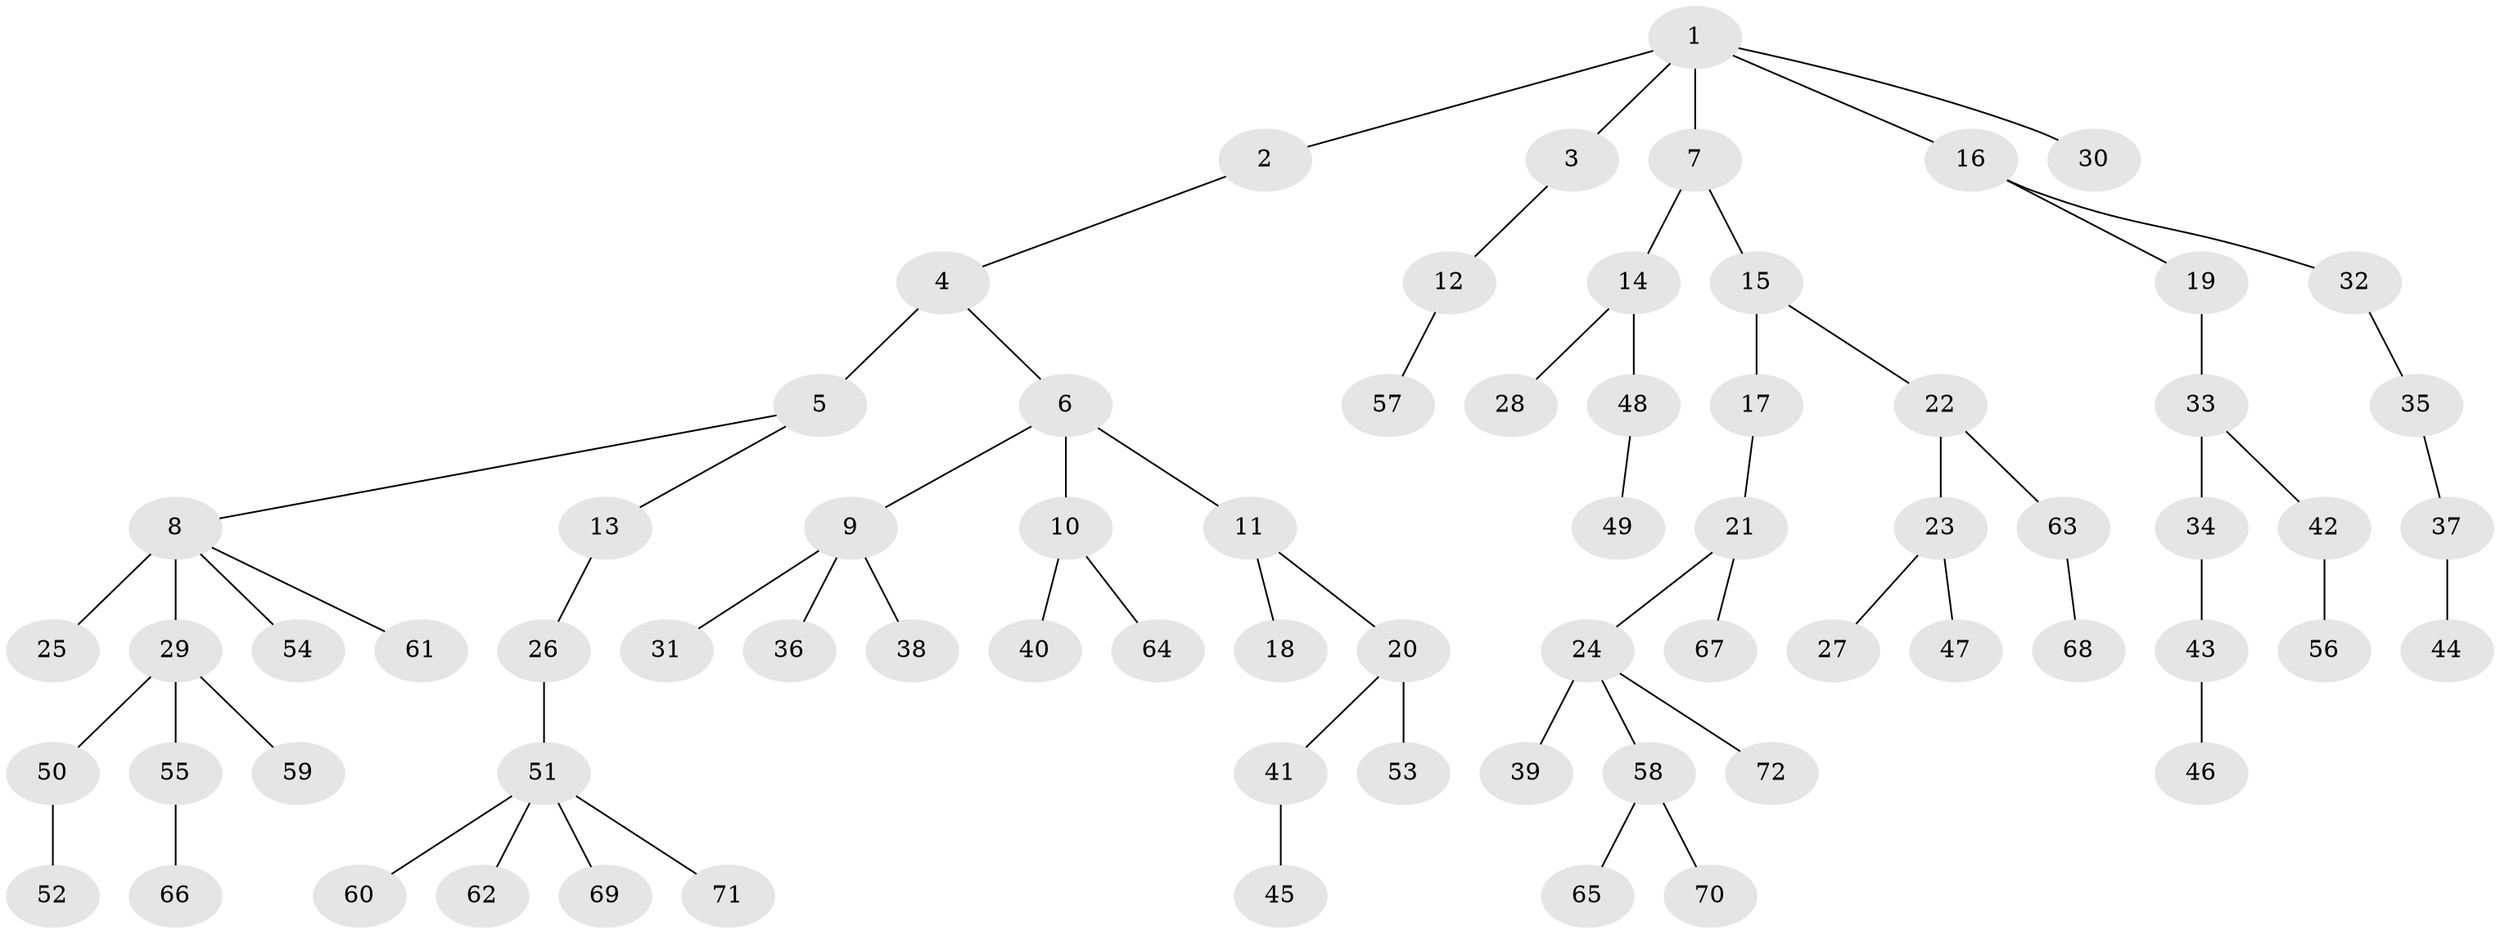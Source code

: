 // original degree distribution, {6: 0.028368794326241134, 3: 0.14184397163120568, 2: 0.2127659574468085, 5: 0.028368794326241134, 4: 0.07801418439716312, 1: 0.5106382978723404}
// Generated by graph-tools (version 1.1) at 2025/51/03/04/25 22:51:33]
// undirected, 72 vertices, 71 edges
graph export_dot {
  node [color=gray90,style=filled];
  1;
  2;
  3;
  4;
  5;
  6;
  7;
  8;
  9;
  10;
  11;
  12;
  13;
  14;
  15;
  16;
  17;
  18;
  19;
  20;
  21;
  22;
  23;
  24;
  25;
  26;
  27;
  28;
  29;
  30;
  31;
  32;
  33;
  34;
  35;
  36;
  37;
  38;
  39;
  40;
  41;
  42;
  43;
  44;
  45;
  46;
  47;
  48;
  49;
  50;
  51;
  52;
  53;
  54;
  55;
  56;
  57;
  58;
  59;
  60;
  61;
  62;
  63;
  64;
  65;
  66;
  67;
  68;
  69;
  70;
  71;
  72;
  1 -- 2 [weight=1.0];
  1 -- 3 [weight=1.0];
  1 -- 7 [weight=1.0];
  1 -- 16 [weight=1.0];
  1 -- 30 [weight=1.0];
  2 -- 4 [weight=1.0];
  3 -- 12 [weight=1.0];
  4 -- 5 [weight=2.0];
  4 -- 6 [weight=1.0];
  5 -- 8 [weight=1.0];
  5 -- 13 [weight=1.0];
  6 -- 9 [weight=1.0];
  6 -- 10 [weight=1.0];
  6 -- 11 [weight=2.0];
  7 -- 14 [weight=1.0];
  7 -- 15 [weight=1.0];
  8 -- 25 [weight=3.0];
  8 -- 29 [weight=1.0];
  8 -- 54 [weight=1.0];
  8 -- 61 [weight=1.0];
  9 -- 31 [weight=1.0];
  9 -- 36 [weight=1.0];
  9 -- 38 [weight=1.0];
  10 -- 40 [weight=1.0];
  10 -- 64 [weight=1.0];
  11 -- 18 [weight=1.0];
  11 -- 20 [weight=1.0];
  12 -- 57 [weight=1.0];
  13 -- 26 [weight=1.0];
  14 -- 28 [weight=1.0];
  14 -- 48 [weight=1.0];
  15 -- 17 [weight=1.0];
  15 -- 22 [weight=1.0];
  16 -- 19 [weight=1.0];
  16 -- 32 [weight=1.0];
  17 -- 21 [weight=1.0];
  19 -- 33 [weight=2.0];
  20 -- 41 [weight=1.0];
  20 -- 53 [weight=1.0];
  21 -- 24 [weight=1.0];
  21 -- 67 [weight=1.0];
  22 -- 23 [weight=3.0];
  22 -- 63 [weight=1.0];
  23 -- 27 [weight=1.0];
  23 -- 47 [weight=1.0];
  24 -- 39 [weight=1.0];
  24 -- 58 [weight=1.0];
  24 -- 72 [weight=1.0];
  26 -- 51 [weight=1.0];
  29 -- 50 [weight=1.0];
  29 -- 55 [weight=1.0];
  29 -- 59 [weight=1.0];
  32 -- 35 [weight=1.0];
  33 -- 34 [weight=1.0];
  33 -- 42 [weight=1.0];
  34 -- 43 [weight=1.0];
  35 -- 37 [weight=1.0];
  37 -- 44 [weight=1.0];
  41 -- 45 [weight=1.0];
  42 -- 56 [weight=2.0];
  43 -- 46 [weight=1.0];
  48 -- 49 [weight=1.0];
  50 -- 52 [weight=1.0];
  51 -- 60 [weight=1.0];
  51 -- 62 [weight=1.0];
  51 -- 69 [weight=1.0];
  51 -- 71 [weight=1.0];
  55 -- 66 [weight=1.0];
  58 -- 65 [weight=1.0];
  58 -- 70 [weight=1.0];
  63 -- 68 [weight=1.0];
}
